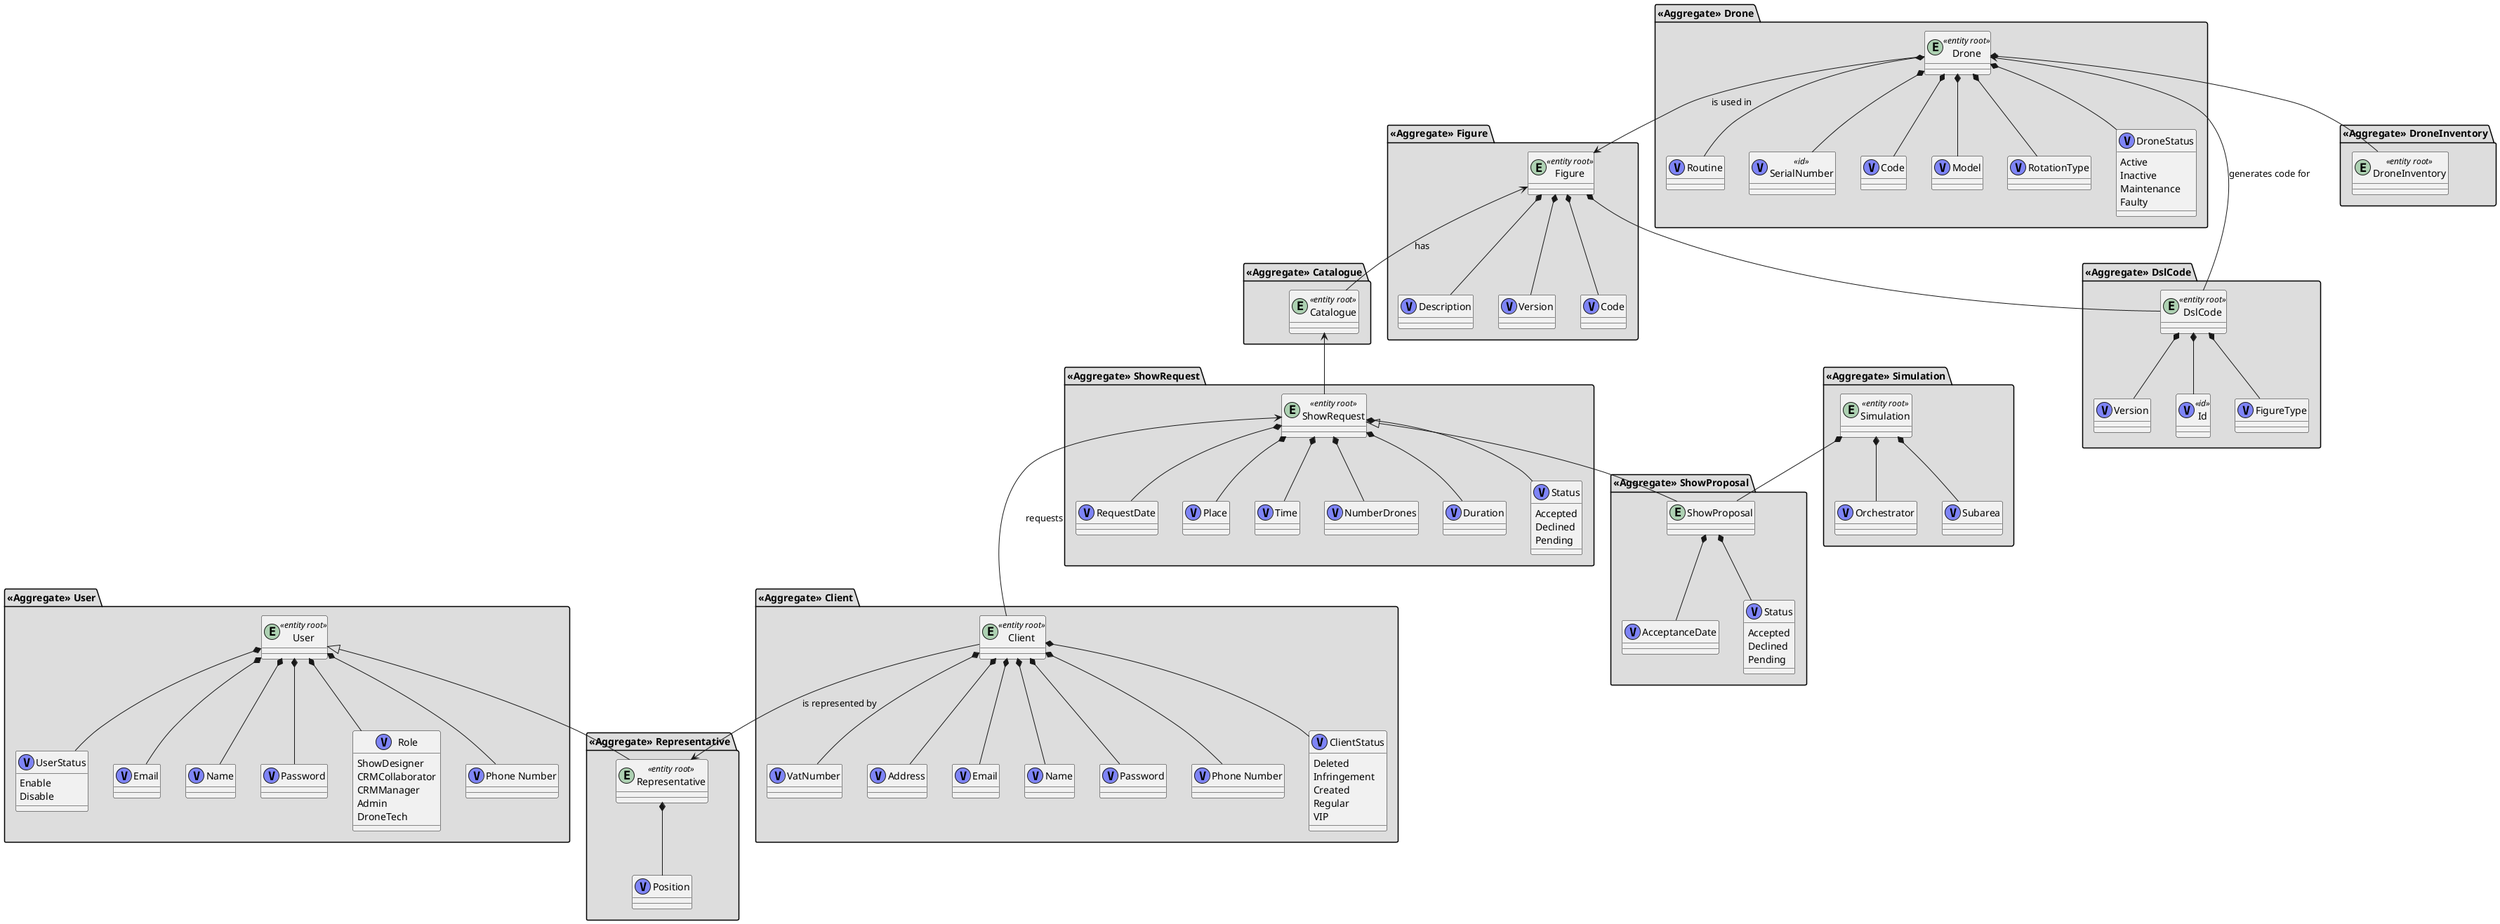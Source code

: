 @startuml

package "**«Aggregate» User**" #DDDDDD {

        entity "User" as entity_user <<entity root>> {
        }




        class "UserStatus" as vObject_userStatus <<(V, #7E84F7)>> {
            Enable
            Disable
        }


        class "Email" as vObject_email <<(V, #7E84F7)>> {
        }

        class "Name" as vObject_name <<(V, #7E84F7)>> {
        }

        class "Password" as vObject_password <<(V, #7E84F7)>> {
        }

        class "Role" as vObject_role <<(V, #7E84F7)>> {
            ShowDesigner
            CRMCollaborator
            CRMManager
            Admin
            DroneTech
        }

        class "Phone Number" as vObject_phoneNumber <<(V, #7E84F7)>> {
        }
        entity_user *--down vObject_userStatus


        entity_user *--down vObject_email
        entity_user *--down vObject_password
        entity_user *--down vObject_name
        entity_user *--down vObject_phoneNumber
        entity_user *--down vObject_role
}


package "**«Aggregate» Representative**" #DDDDDD {

    entity "Representative" as entity_repesentative <<entity root>> {
    }

    class "Position" as vObject_position <<(V, #7E84F7)>> {
    }

    entity_repesentative *--down vObject_position


}


package "**«Aggregate» Client**" #DDDDDD {

        entity "Client" as entity_client <<entity root>> {
        }
        class "VatNumber" as vObject_vatNumber <<(V, #7E84F7)>> {
        }
        class "Address" as vObject_customerAddress <<(V, #7E84F7)>> {
        }
        class "Email" as vObject_email <<(V, #7E84F7)>> {
        }

        class "Name" as vObject_name <<(V, #7E84F7)>> {
        }

        class "Password" as vObject_password <<(V, #7E84F7)>> {
        }

        class "Phone Number" as vObject_phoneNumber <<(V, #7E84F7)>> {
        }





        class "ClientStatus" as vObject_clientStatus <<(V, #7E84F7)>> {
                    Deleted
                    Infringement
                    Created
                    Regular
                    VIP
        }

        entity_client *--down vObject_clientStatus
        entity_client *--down vObject_customerAddress
        entity_client *--down vObject_vatNumber
        entity_client *--down vObject_email
        entity_client *--down vObject_name
        entity_client *--down vObject_password
        entity_client *--down vObject_phoneNumber


}

package "**«Aggregate» Drone**" #DDDDDD {

        entity "Drone" as entity_drone <<entity root>> {
        }
        class "Routine" as vObject_routine <<(V, #7E84F7)>> {
        }
        class "SerialNumber" as vObject_serialNumber <<id>> <<(V, #7E84F7)>> {
        }
        class "Code" as vObject_code <<(V, #7E84F7)>> {
        }
        class "Model" as vObject_model <<(V, #7E84F7)>> {
        }
        class "RotationType" as vObject_rotationType <<(V, #7E84F7)>> {
        }
        class "DroneStatus" as vObject_droneStatus <<(V, #7E84F7)>> {
            Active
            Inactive
            Maintenance
            Faulty
        }

        entity_drone *--down vObject_droneStatus

        entity_drone *--down vObject_model
        entity_drone *--down vObject_code
        entity_drone *--down vObject_routine
        entity_drone *--down vObject_serialNumber
        entity_drone *--down vObject_rotationType
}
package "**«Aggregate» DroneInventory**" #DDDDDD {

    entity "DroneInventory" as entity_droneInventory  <<entity root>> {
    }

}

package "**«Aggregate» ShowRequest**" #DDDDDD {

    entity "ShowRequest" as entity_showRequest  <<entity root>> {
    }


    class "RequestDate" as vObject_requestDate <<(V, #7E84F7)>> {
    }
    class "Place" as vObject_showPlace <<(V, #7E84F7)>> {
    }
    class "Time" as vObject_showTime <<(V, #7E84F7)>> {
    }
    class "NumberDrones" as vObject_showNumberDrones <<(V, #7E84F7)>> {
    }
    class "Duration" as vObject_showDuration <<(V, #7E84F7)>> {
    }

    class "Status" as vObject_status <<(V, #7E84F7)>> {
        Accepted
        Declined
        Pending
    }

    entity_showRequest *--down vObject_showPlace
    entity_showRequest *--down vObject_showTime
    entity_showRequest *--down vObject_showNumberDrones
    entity_showRequest *--down vObject_showDuration
    entity_showRequest *--down vObject_status
    entity_showRequest *--down vObject_requestDate

}

package "**«Aggregate» ShowProposal**" #DDDDDD {


    entity "ShowProposal" as entity_showProposal    {
    }

    class "AcceptanceDate" as vObject_acceptanceDate <<(V, #7E84F7)>> {
    }

    class "Status" as vObject_status <<(V, #7E84F7)>> {
        Accepted
        Declined
        Pending
    }

    entity_showProposal *--down vObject_acceptanceDate
    entity_showProposal *--down vObject_status


}

package "**«Aggregate» Simulation**" #DDDDDD {

    entity "Simulation" as entity_simulation  <<entity root>> {
    }
    class "Orchestrator" as vObject_orchestrator <<(V, #7E84F7)>> {
    }
    class "Subarea" as vObject_subarea <<(V, #7E84F7)>> {
    }

    entity_simulation*--down vObject_orchestrator
    entity_simulation*--down vObject_subarea
}


package "**«Aggregate» Figure**" #DDDDDD {

        entity "Figure" as entity_figure <<entity root>> {
        }
        class "Description" as vObject_description <<(V, #7E84F7)>> {
        }
        class "Version" as vObject_figureVersion <<(V, #7E84F7)>> {
        }

        class "Code" as vObject_code <<(V, #7E84F7)>> {
                }

        entity_figure *--down vObject_description
        entity_figure *--down vObject_figureVersion
        entity_figure *--down vObject_code

}
package "**«Aggregate» DslCode**" #DDDDDD {

    entity "DslCode" as entity_dslCode  <<entity root>> {
    }
    class "Version" as vObject_version <<(V, #7E84F7)>> {
    }
    class "Id" as vObject_id <<id>> <<(V, #7E84F7)>> {
    }
    class "FigureType" as vObject_figureType <<(V, #7E84F7)>> {
    }

    entity_dslCode *--down vObject_version
    entity_dslCode *--down vObject_id
    entity_dslCode *--down vObject_figureType
}

package "**«Aggregate» Catalogue**" #DDDDDD {

    entity "Catalogue" as entity_catalogue <<entity root>> {
    }


}






entity_drone --> entity_figure: "is used in"
entity_drone *--down entity_droneInventory

entity_client --> entity_repesentative: "is represented by"
entity_client ---up> entity_showRequest: "requests"

entity_dslCode --> entity_drone: "generates code for"

entity_figure *-- entity_dslCode
entity_figure <-- entity_catalogue: "has"

entity_catalogue <-- entity_showRequest

entity_simulation *--down entity_showProposal
entity_user <|-- entity_repesentative

entity_showRequest <|-- entity_showProposal

@enduml